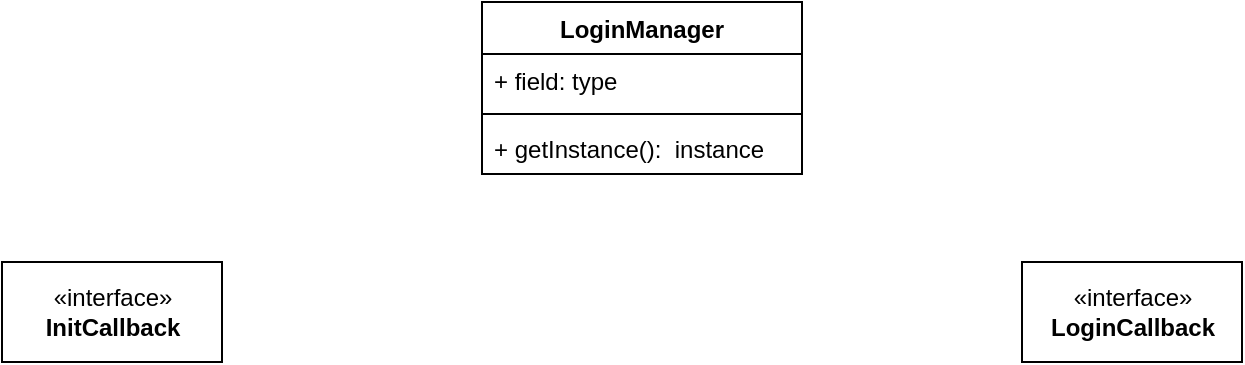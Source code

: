 <mxfile version="15.6.8" type="github">
  <diagram id="XYsiL7AF8dQi_BBWsbHA" name="第 1 页">
    <mxGraphModel dx="1186" dy="773" grid="1" gridSize="10" guides="1" tooltips="1" connect="1" arrows="1" fold="1" page="1" pageScale="1" pageWidth="3300" pageHeight="2339" math="0" shadow="0">
      <root>
        <mxCell id="0" />
        <mxCell id="1" parent="0" />
        <mxCell id="fWGid07xx98V1kkh5st6-1" value="«interface»&lt;br&gt;&lt;b&gt;InitCallback&lt;/b&gt;" style="html=1;" vertex="1" parent="1">
          <mxGeometry x="240" y="230" width="110" height="50" as="geometry" />
        </mxCell>
        <mxCell id="fWGid07xx98V1kkh5st6-2" value="«interface»&lt;br&gt;&lt;b&gt;LoginCallback&lt;/b&gt;" style="html=1;" vertex="1" parent="1">
          <mxGeometry x="750" y="230" width="110" height="50" as="geometry" />
        </mxCell>
        <mxCell id="fWGid07xx98V1kkh5st6-4" value="LoginManager" style="swimlane;fontStyle=1;align=center;verticalAlign=top;childLayout=stackLayout;horizontal=1;startSize=26;horizontalStack=0;resizeParent=1;resizeParentMax=0;resizeLast=0;collapsible=1;marginBottom=0;" vertex="1" parent="1">
          <mxGeometry x="480" y="100" width="160" height="86" as="geometry" />
        </mxCell>
        <mxCell id="fWGid07xx98V1kkh5st6-5" value="+ field: type" style="text;strokeColor=none;fillColor=none;align=left;verticalAlign=top;spacingLeft=4;spacingRight=4;overflow=hidden;rotatable=0;points=[[0,0.5],[1,0.5]];portConstraint=eastwest;" vertex="1" parent="fWGid07xx98V1kkh5st6-4">
          <mxGeometry y="26" width="160" height="26" as="geometry" />
        </mxCell>
        <mxCell id="fWGid07xx98V1kkh5st6-6" value="" style="line;strokeWidth=1;fillColor=none;align=left;verticalAlign=middle;spacingTop=-1;spacingLeft=3;spacingRight=3;rotatable=0;labelPosition=right;points=[];portConstraint=eastwest;" vertex="1" parent="fWGid07xx98V1kkh5st6-4">
          <mxGeometry y="52" width="160" height="8" as="geometry" />
        </mxCell>
        <mxCell id="fWGid07xx98V1kkh5st6-7" value="+ getInstance():  instance" style="text;strokeColor=none;fillColor=none;align=left;verticalAlign=top;spacingLeft=4;spacingRight=4;overflow=hidden;rotatable=0;points=[[0,0.5],[1,0.5]];portConstraint=eastwest;" vertex="1" parent="fWGid07xx98V1kkh5st6-4">
          <mxGeometry y="60" width="160" height="26" as="geometry" />
        </mxCell>
      </root>
    </mxGraphModel>
  </diagram>
</mxfile>
